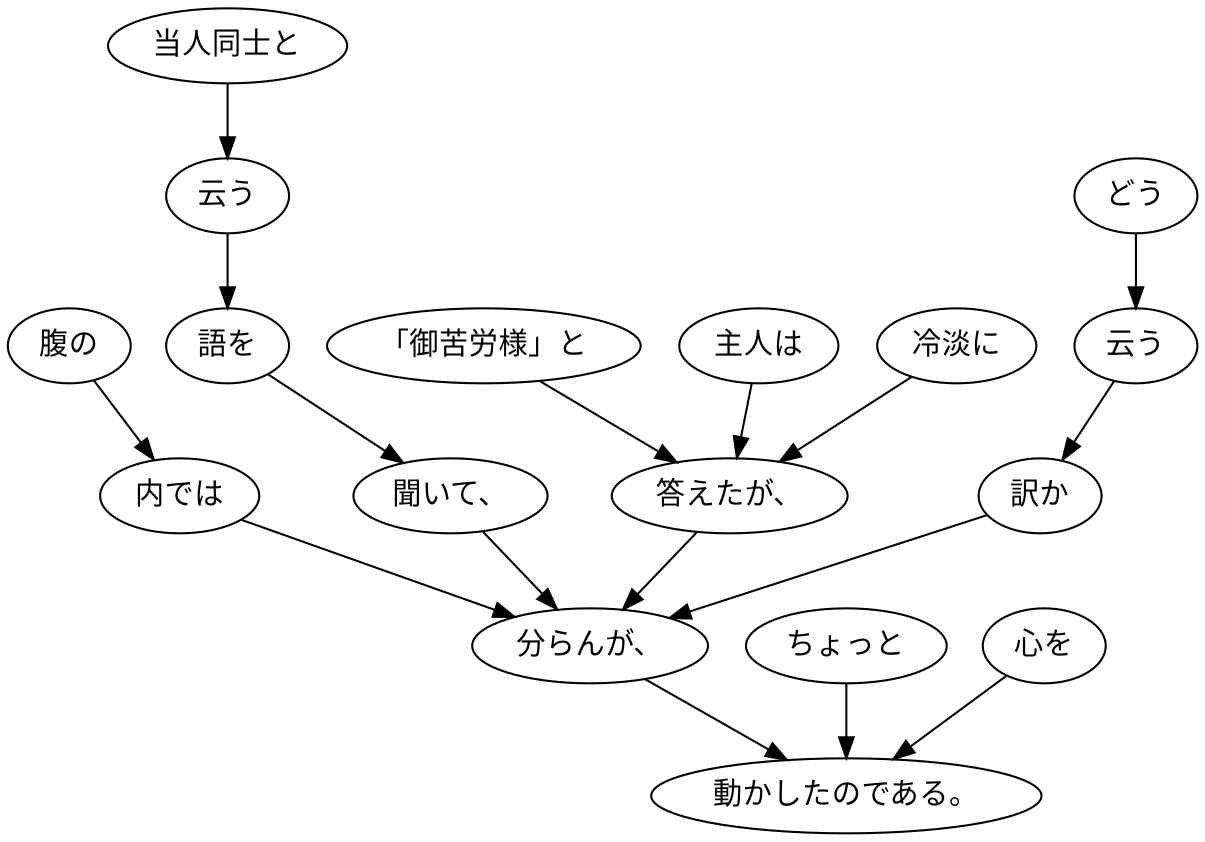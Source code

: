 digraph graph2390 {
	node0 [label="「御苦労様」と"];
	node1 [label="主人は"];
	node2 [label="冷淡に"];
	node3 [label="答えたが、"];
	node4 [label="腹の"];
	node5 [label="内では"];
	node6 [label="当人同士と"];
	node7 [label="云う"];
	node8 [label="語を"];
	node9 [label="聞いて、"];
	node10 [label="どう"];
	node11 [label="云う"];
	node12 [label="訳か"];
	node13 [label="分らんが、"];
	node14 [label="ちょっと"];
	node15 [label="心を"];
	node16 [label="動かしたのである。"];
	node0 -> node3;
	node1 -> node3;
	node2 -> node3;
	node3 -> node13;
	node4 -> node5;
	node5 -> node13;
	node6 -> node7;
	node7 -> node8;
	node8 -> node9;
	node9 -> node13;
	node10 -> node11;
	node11 -> node12;
	node12 -> node13;
	node13 -> node16;
	node14 -> node16;
	node15 -> node16;
}
